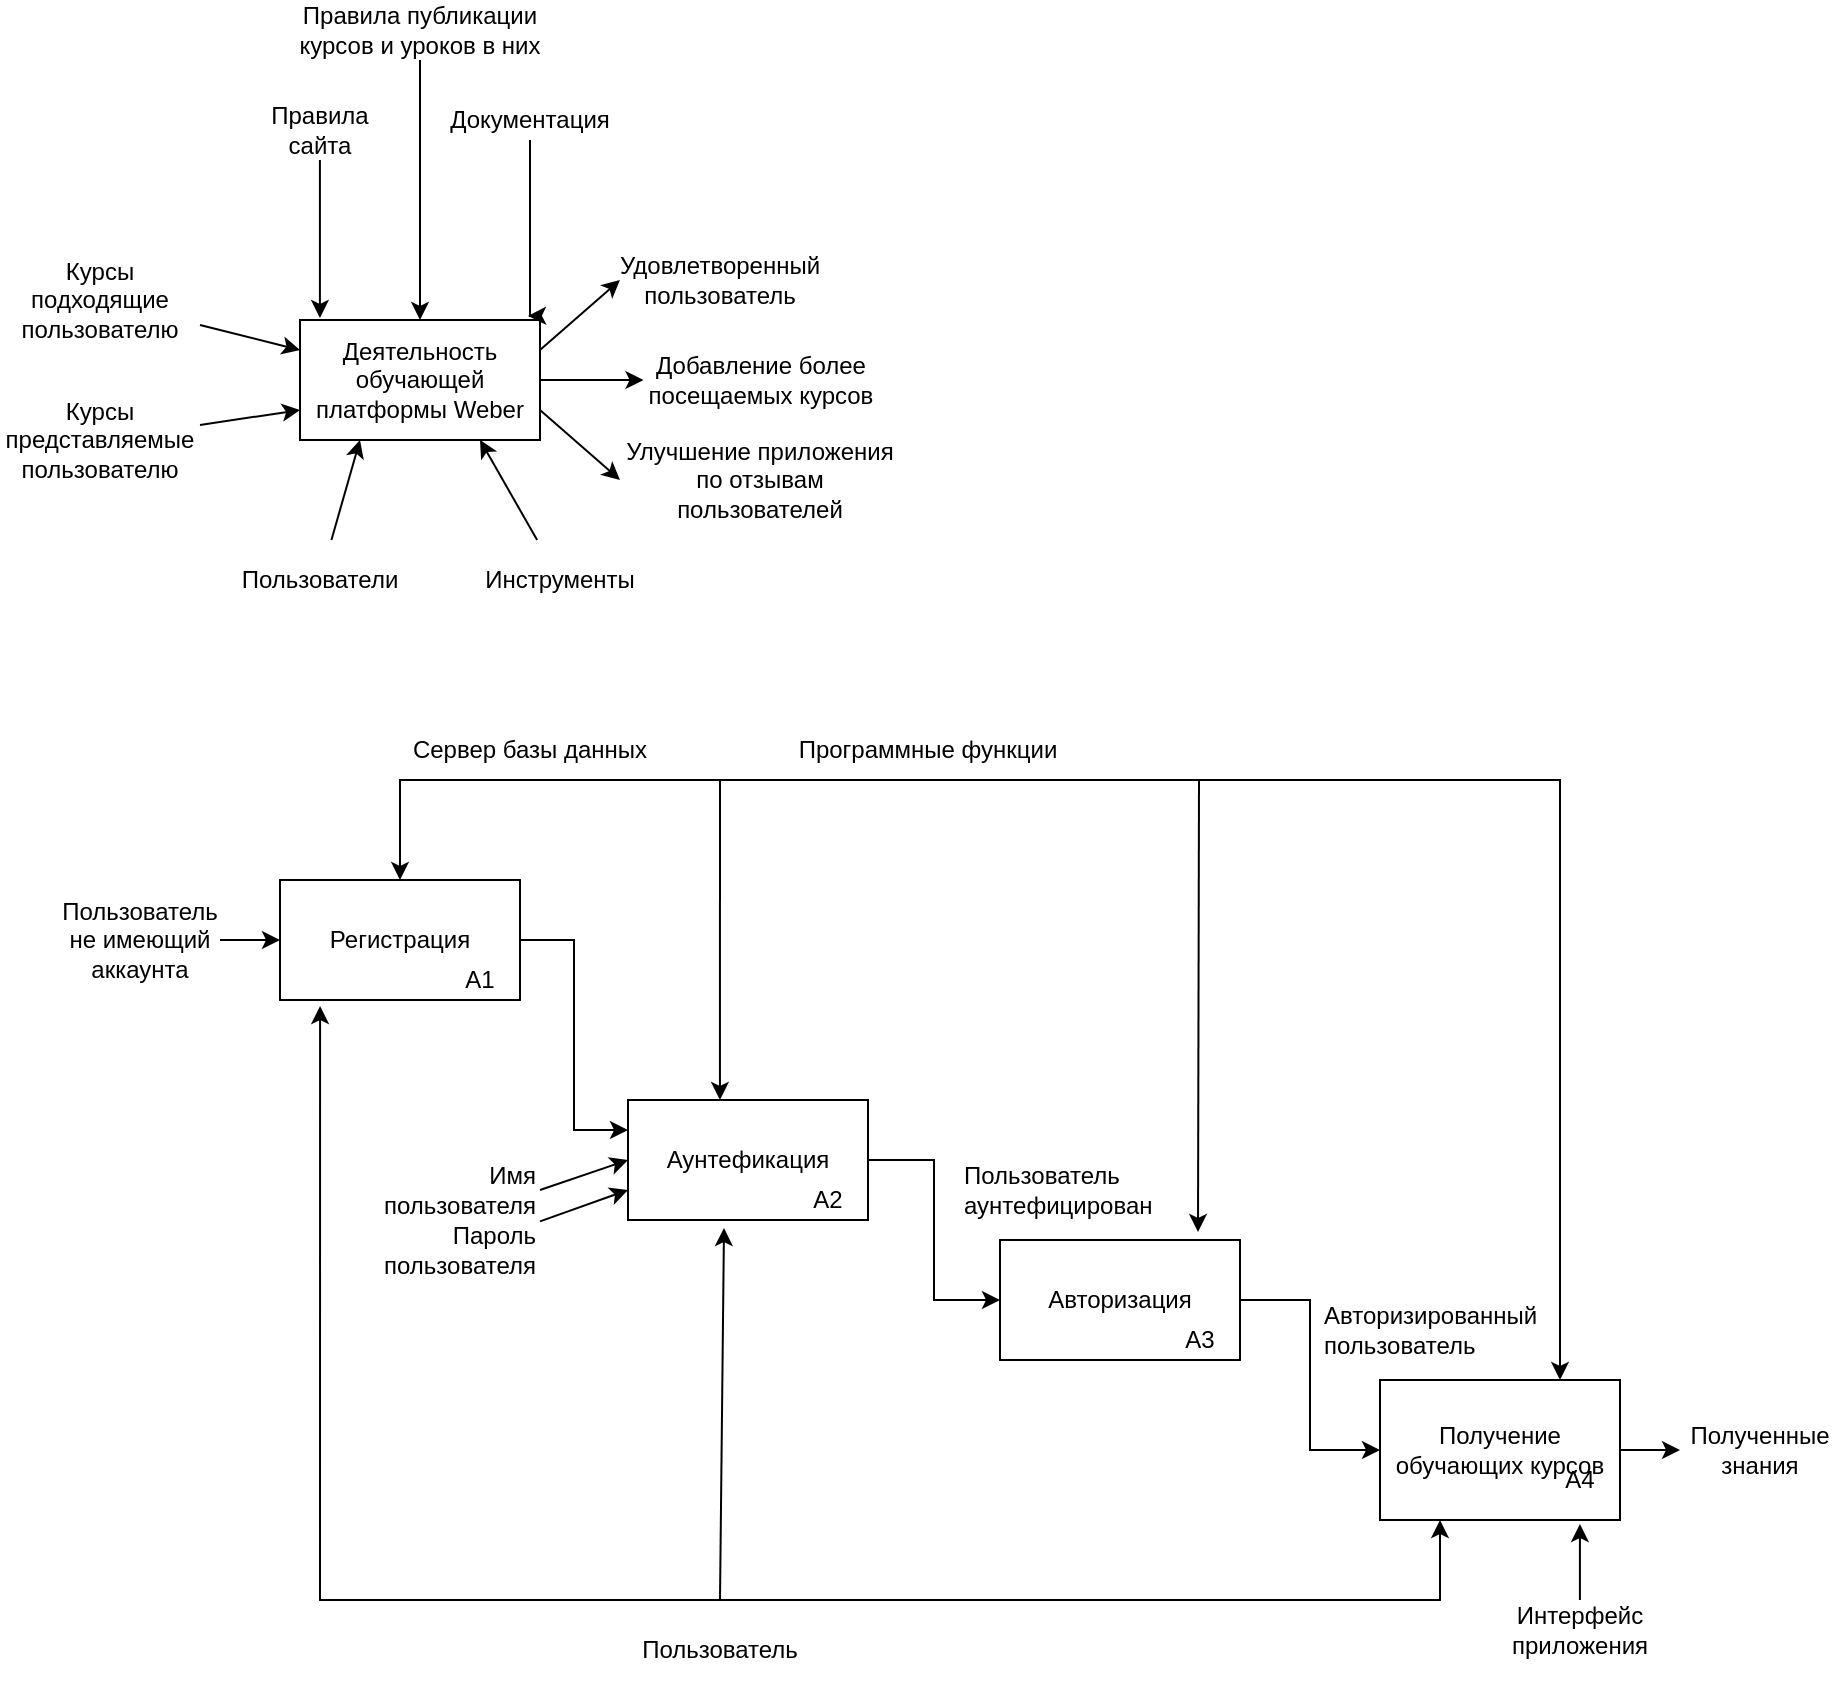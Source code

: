 <mxfile version="24.2.5" type="device">
  <diagram name="Страница — 1" id="1vSTXXLv5Ycrm2SRl3tD">
    <mxGraphModel dx="1434" dy="860" grid="1" gridSize="10" guides="1" tooltips="1" connect="1" arrows="1" fold="1" page="1" pageScale="1" pageWidth="827" pageHeight="1169" math="0" shadow="0">
      <root>
        <mxCell id="0" />
        <mxCell id="1" parent="0" />
        <mxCell id="gHWQ6ebOM0t4SIxlwBpG-21" style="rounded=0;orthogonalLoop=1;jettySize=auto;html=1;exitX=1;exitY=0.25;exitDx=0;exitDy=0;entryX=0;entryY=0.5;entryDx=0;entryDy=0;" edge="1" parent="1" source="gHWQ6ebOM0t4SIxlwBpG-1" target="gHWQ6ebOM0t4SIxlwBpG-14">
          <mxGeometry relative="1" as="geometry" />
        </mxCell>
        <mxCell id="gHWQ6ebOM0t4SIxlwBpG-22" style="rounded=0;orthogonalLoop=1;jettySize=auto;html=1;exitX=1;exitY=0.5;exitDx=0;exitDy=0;entryX=0;entryY=0.5;entryDx=0;entryDy=0;" edge="1" parent="1" source="gHWQ6ebOM0t4SIxlwBpG-1" target="gHWQ6ebOM0t4SIxlwBpG-15">
          <mxGeometry relative="1" as="geometry" />
        </mxCell>
        <mxCell id="gHWQ6ebOM0t4SIxlwBpG-23" style="rounded=0;orthogonalLoop=1;jettySize=auto;html=1;exitX=1;exitY=0.75;exitDx=0;exitDy=0;entryX=0;entryY=0.5;entryDx=0;entryDy=0;" edge="1" parent="1" source="gHWQ6ebOM0t4SIxlwBpG-1" target="gHWQ6ebOM0t4SIxlwBpG-16">
          <mxGeometry relative="1" as="geometry" />
        </mxCell>
        <mxCell id="gHWQ6ebOM0t4SIxlwBpG-1" value="Деятельность обучающей платформы Weber" style="rounded=0;whiteSpace=wrap;html=1;" vertex="1" parent="1">
          <mxGeometry x="190" y="240" width="120" height="60" as="geometry" />
        </mxCell>
        <mxCell id="gHWQ6ebOM0t4SIxlwBpG-2" value="Правила сайта" style="text;html=1;align=center;verticalAlign=middle;whiteSpace=wrap;rounded=0;" vertex="1" parent="1">
          <mxGeometry x="170" y="130" width="60" height="30" as="geometry" />
        </mxCell>
        <mxCell id="gHWQ6ebOM0t4SIxlwBpG-3" style="edgeStyle=orthogonalEdgeStyle;rounded=0;orthogonalLoop=1;jettySize=auto;html=1;entryX=0.083;entryY=-0.017;entryDx=0;entryDy=0;entryPerimeter=0;" edge="1" parent="1" source="gHWQ6ebOM0t4SIxlwBpG-2" target="gHWQ6ebOM0t4SIxlwBpG-1">
          <mxGeometry relative="1" as="geometry" />
        </mxCell>
        <mxCell id="gHWQ6ebOM0t4SIxlwBpG-4" value="Документация" style="text;html=1;align=center;verticalAlign=middle;whiteSpace=wrap;rounded=0;" vertex="1" parent="1">
          <mxGeometry x="260" y="130" width="90" height="20" as="geometry" />
        </mxCell>
        <mxCell id="gHWQ6ebOM0t4SIxlwBpG-5" style="edgeStyle=orthogonalEdgeStyle;rounded=0;orthogonalLoop=1;jettySize=auto;html=1;entryX=0.95;entryY=-0.033;entryDx=0;entryDy=0;entryPerimeter=0;" edge="1" parent="1" source="gHWQ6ebOM0t4SIxlwBpG-4" target="gHWQ6ebOM0t4SIxlwBpG-1">
          <mxGeometry relative="1" as="geometry">
            <Array as="points">
              <mxPoint x="305" y="238" />
            </Array>
          </mxGeometry>
        </mxCell>
        <mxCell id="gHWQ6ebOM0t4SIxlwBpG-9" style="edgeStyle=orthogonalEdgeStyle;rounded=0;orthogonalLoop=1;jettySize=auto;html=1;entryX=0.5;entryY=0;entryDx=0;entryDy=0;" edge="1" parent="1" source="gHWQ6ebOM0t4SIxlwBpG-6" target="gHWQ6ebOM0t4SIxlwBpG-1">
          <mxGeometry relative="1" as="geometry" />
        </mxCell>
        <mxCell id="gHWQ6ebOM0t4SIxlwBpG-6" value="Правила публикации курсов и уроков в них" style="text;html=1;align=center;verticalAlign=middle;whiteSpace=wrap;rounded=0;" vertex="1" parent="1">
          <mxGeometry x="185" y="80" width="130" height="30" as="geometry" />
        </mxCell>
        <mxCell id="gHWQ6ebOM0t4SIxlwBpG-17" style="rounded=0;orthogonalLoop=1;jettySize=auto;html=1;entryX=0;entryY=0.25;entryDx=0;entryDy=0;" edge="1" parent="1" source="gHWQ6ebOM0t4SIxlwBpG-10" target="gHWQ6ebOM0t4SIxlwBpG-1">
          <mxGeometry relative="1" as="geometry" />
        </mxCell>
        <mxCell id="gHWQ6ebOM0t4SIxlwBpG-10" value="Курсы подходящие пользователю" style="text;html=1;align=center;verticalAlign=middle;whiteSpace=wrap;rounded=0;" vertex="1" parent="1">
          <mxGeometry x="40" y="210" width="100" height="40" as="geometry" />
        </mxCell>
        <mxCell id="gHWQ6ebOM0t4SIxlwBpG-18" style="rounded=0;orthogonalLoop=1;jettySize=auto;html=1;entryX=0;entryY=0.75;entryDx=0;entryDy=0;" edge="1" parent="1" source="gHWQ6ebOM0t4SIxlwBpG-11" target="gHWQ6ebOM0t4SIxlwBpG-1">
          <mxGeometry relative="1" as="geometry" />
        </mxCell>
        <mxCell id="gHWQ6ebOM0t4SIxlwBpG-11" value="Курсы представляемые пользователю" style="text;html=1;align=center;verticalAlign=middle;whiteSpace=wrap;rounded=0;" vertex="1" parent="1">
          <mxGeometry x="40" y="280" width="100" height="40" as="geometry" />
        </mxCell>
        <mxCell id="gHWQ6ebOM0t4SIxlwBpG-19" style="rounded=0;orthogonalLoop=1;jettySize=auto;html=1;entryX=0.25;entryY=1;entryDx=0;entryDy=0;" edge="1" parent="1" source="gHWQ6ebOM0t4SIxlwBpG-12" target="gHWQ6ebOM0t4SIxlwBpG-1">
          <mxGeometry relative="1" as="geometry" />
        </mxCell>
        <mxCell id="gHWQ6ebOM0t4SIxlwBpG-12" value="Пользователи&lt;span style=&quot;color: rgba(0, 0, 0, 0); font-family: monospace; font-size: 0px; text-align: start; text-wrap: nowrap;&quot;&gt;%3CmxGraphModel%3E%3Croot%3E%3CmxCell%20id%3D%220%22%2F%3E%3CmxCell%20id%3D%221%22%20parent%3D%220%22%2F%3E%3CmxCell%20id%3D%222%22%20value%3D%22%D0%9A%D1%83%D1%80%D1%81%D1%8B%20%D0%BF%D0%BE%D0%B4%D1%85%D0%BE%D0%B4%D1%8F%D1%89%D0%B8%D0%B5%20%D0%BF%D0%BE%D0%BB%D1%8C%D0%B7%D0%BE%D0%B2%D0%B0%D1%82%D0%B5%D0%BB%D1%8E%22%20style%3D%22text%3Bhtml%3D1%3Balign%3Dcenter%3BverticalAlign%3Dmiddle%3BwhiteSpace%3Dwrap%3Brounded%3D0%3B%22%20vertex%3D%221%22%20parent%3D%221%22%3E%3CmxGeometry%20x%3D%2240%22%20y%3D%22220%22%20width%3D%22100%22%20height%3D%2240%22%20as%3D%22geometry%22%2F%3E%3C%2FmxCell%3E%3C%2Froot%3E%3C%2FmxGraphModel%3E&lt;/span&gt;" style="text;html=1;align=center;verticalAlign=middle;whiteSpace=wrap;rounded=0;" vertex="1" parent="1">
          <mxGeometry x="150" y="350" width="100" height="40" as="geometry" />
        </mxCell>
        <mxCell id="gHWQ6ebOM0t4SIxlwBpG-20" style="rounded=0;orthogonalLoop=1;jettySize=auto;html=1;entryX=0.75;entryY=1;entryDx=0;entryDy=0;" edge="1" parent="1" source="gHWQ6ebOM0t4SIxlwBpG-13" target="gHWQ6ebOM0t4SIxlwBpG-1">
          <mxGeometry relative="1" as="geometry" />
        </mxCell>
        <mxCell id="gHWQ6ebOM0t4SIxlwBpG-13" value="Инструменты" style="text;html=1;align=center;verticalAlign=middle;whiteSpace=wrap;rounded=0;" vertex="1" parent="1">
          <mxGeometry x="270" y="350" width="100" height="40" as="geometry" />
        </mxCell>
        <mxCell id="gHWQ6ebOM0t4SIxlwBpG-14" value="Удовлетворенный пользователь" style="text;html=1;align=center;verticalAlign=middle;whiteSpace=wrap;rounded=0;" vertex="1" parent="1">
          <mxGeometry x="350" y="200" width="100" height="40" as="geometry" />
        </mxCell>
        <mxCell id="gHWQ6ebOM0t4SIxlwBpG-15" value="Добавление более посещаемых курсов" style="text;html=1;align=center;verticalAlign=middle;whiteSpace=wrap;rounded=0;" vertex="1" parent="1">
          <mxGeometry x="361.75" y="250" width="116.5" height="40" as="geometry" />
        </mxCell>
        <mxCell id="gHWQ6ebOM0t4SIxlwBpG-16" value="Улучшение приложения по отзывам пользователей" style="text;html=1;align=center;verticalAlign=middle;whiteSpace=wrap;rounded=0;" vertex="1" parent="1">
          <mxGeometry x="350" y="300" width="140" height="40" as="geometry" />
        </mxCell>
        <mxCell id="gHWQ6ebOM0t4SIxlwBpG-37" style="edgeStyle=orthogonalEdgeStyle;rounded=0;orthogonalLoop=1;jettySize=auto;html=1;entryX=0;entryY=0.25;entryDx=0;entryDy=0;" edge="1" parent="1" source="gHWQ6ebOM0t4SIxlwBpG-24" target="gHWQ6ebOM0t4SIxlwBpG-25">
          <mxGeometry relative="1" as="geometry" />
        </mxCell>
        <mxCell id="gHWQ6ebOM0t4SIxlwBpG-24" value="Регистрация" style="rounded=0;whiteSpace=wrap;html=1;" vertex="1" parent="1">
          <mxGeometry x="180" y="520" width="120" height="60" as="geometry" />
        </mxCell>
        <mxCell id="gHWQ6ebOM0t4SIxlwBpG-38" style="edgeStyle=orthogonalEdgeStyle;rounded=0;orthogonalLoop=1;jettySize=auto;html=1;exitX=1;exitY=0.5;exitDx=0;exitDy=0;entryX=0;entryY=0.5;entryDx=0;entryDy=0;" edge="1" parent="1" source="gHWQ6ebOM0t4SIxlwBpG-25" target="gHWQ6ebOM0t4SIxlwBpG-26">
          <mxGeometry relative="1" as="geometry" />
        </mxCell>
        <mxCell id="gHWQ6ebOM0t4SIxlwBpG-25" value="Аунтефикация" style="rounded=0;whiteSpace=wrap;html=1;" vertex="1" parent="1">
          <mxGeometry x="354" y="630" width="120" height="60" as="geometry" />
        </mxCell>
        <mxCell id="gHWQ6ebOM0t4SIxlwBpG-39" style="edgeStyle=orthogonalEdgeStyle;rounded=0;orthogonalLoop=1;jettySize=auto;html=1;exitX=1;exitY=0.5;exitDx=0;exitDy=0;entryX=0;entryY=0.5;entryDx=0;entryDy=0;" edge="1" parent="1" source="gHWQ6ebOM0t4SIxlwBpG-26" target="gHWQ6ebOM0t4SIxlwBpG-27">
          <mxGeometry relative="1" as="geometry" />
        </mxCell>
        <mxCell id="gHWQ6ebOM0t4SIxlwBpG-26" value="Авторизация" style="rounded=0;whiteSpace=wrap;html=1;" vertex="1" parent="1">
          <mxGeometry x="540" y="700" width="120" height="60" as="geometry" />
        </mxCell>
        <mxCell id="gHWQ6ebOM0t4SIxlwBpG-48" style="edgeStyle=orthogonalEdgeStyle;rounded=0;orthogonalLoop=1;jettySize=auto;html=1;exitX=1;exitY=0.5;exitDx=0;exitDy=0;entryX=0;entryY=0.5;entryDx=0;entryDy=0;" edge="1" parent="1" source="gHWQ6ebOM0t4SIxlwBpG-27" target="gHWQ6ebOM0t4SIxlwBpG-46">
          <mxGeometry relative="1" as="geometry" />
        </mxCell>
        <mxCell id="gHWQ6ebOM0t4SIxlwBpG-27" value="Получение обучающих курсов" style="rounded=0;whiteSpace=wrap;html=1;" vertex="1" parent="1">
          <mxGeometry x="730" y="770" width="120" height="70" as="geometry" />
        </mxCell>
        <mxCell id="gHWQ6ebOM0t4SIxlwBpG-35" style="rounded=0;orthogonalLoop=1;jettySize=auto;html=1;exitX=1;exitY=0.5;exitDx=0;exitDy=0;entryX=0;entryY=0.5;entryDx=0;entryDy=0;" edge="1" parent="1" source="gHWQ6ebOM0t4SIxlwBpG-28" target="gHWQ6ebOM0t4SIxlwBpG-25">
          <mxGeometry relative="1" as="geometry" />
        </mxCell>
        <mxCell id="gHWQ6ebOM0t4SIxlwBpG-28" value="Имя пользователя" style="text;html=1;align=right;verticalAlign=middle;whiteSpace=wrap;rounded=0;" vertex="1" parent="1">
          <mxGeometry x="230" y="660" width="80" height="30" as="geometry" />
        </mxCell>
        <mxCell id="gHWQ6ebOM0t4SIxlwBpG-31" style="rounded=0;orthogonalLoop=1;jettySize=auto;html=1;entryX=0;entryY=0.75;entryDx=0;entryDy=0;" edge="1" parent="1" source="gHWQ6ebOM0t4SIxlwBpG-29" target="gHWQ6ebOM0t4SIxlwBpG-25">
          <mxGeometry relative="1" as="geometry" />
        </mxCell>
        <mxCell id="gHWQ6ebOM0t4SIxlwBpG-29" value="Пароль пользователя" style="text;html=1;align=right;verticalAlign=middle;whiteSpace=wrap;rounded=0;" vertex="1" parent="1">
          <mxGeometry x="230" y="690" width="80" height="30" as="geometry" />
        </mxCell>
        <mxCell id="gHWQ6ebOM0t4SIxlwBpG-33" style="edgeStyle=orthogonalEdgeStyle;rounded=0;orthogonalLoop=1;jettySize=auto;html=1;entryX=0;entryY=0.5;entryDx=0;entryDy=0;" edge="1" parent="1" source="gHWQ6ebOM0t4SIxlwBpG-32" target="gHWQ6ebOM0t4SIxlwBpG-24">
          <mxGeometry relative="1" as="geometry" />
        </mxCell>
        <mxCell id="gHWQ6ebOM0t4SIxlwBpG-32" value="Пользователь не имеющий аккаунта" style="text;html=1;align=center;verticalAlign=middle;whiteSpace=wrap;rounded=0;" vertex="1" parent="1">
          <mxGeometry x="70" y="535" width="80" height="30" as="geometry" />
        </mxCell>
        <mxCell id="gHWQ6ebOM0t4SIxlwBpG-40" value="А1" style="text;html=1;align=center;verticalAlign=middle;whiteSpace=wrap;rounded=0;" vertex="1" parent="1">
          <mxGeometry x="260" y="560" width="40" height="20" as="geometry" />
        </mxCell>
        <mxCell id="gHWQ6ebOM0t4SIxlwBpG-41" value="А2" style="text;html=1;align=center;verticalAlign=middle;whiteSpace=wrap;rounded=0;" vertex="1" parent="1">
          <mxGeometry x="434" y="670" width="40" height="20" as="geometry" />
        </mxCell>
        <mxCell id="gHWQ6ebOM0t4SIxlwBpG-42" value="А3" style="text;html=1;align=center;verticalAlign=middle;whiteSpace=wrap;rounded=0;" vertex="1" parent="1">
          <mxGeometry x="620" y="740" width="40" height="20" as="geometry" />
        </mxCell>
        <mxCell id="gHWQ6ebOM0t4SIxlwBpG-43" value="А4" style="text;html=1;align=center;verticalAlign=middle;whiteSpace=wrap;rounded=0;" vertex="1" parent="1">
          <mxGeometry x="810" y="810" width="40" height="20" as="geometry" />
        </mxCell>
        <mxCell id="gHWQ6ebOM0t4SIxlwBpG-44" value="Пользователь аунтефицирован" style="text;html=1;align=left;verticalAlign=middle;whiteSpace=wrap;rounded=0;" vertex="1" parent="1">
          <mxGeometry x="520" y="660" width="100" height="30" as="geometry" />
        </mxCell>
        <mxCell id="gHWQ6ebOM0t4SIxlwBpG-45" value="Авторизированный пользователь" style="text;html=1;align=left;verticalAlign=middle;whiteSpace=wrap;rounded=0;" vertex="1" parent="1">
          <mxGeometry x="700" y="730" width="100" height="30" as="geometry" />
        </mxCell>
        <mxCell id="gHWQ6ebOM0t4SIxlwBpG-46" value="Полученные знания" style="text;html=1;align=center;verticalAlign=middle;whiteSpace=wrap;rounded=0;" vertex="1" parent="1">
          <mxGeometry x="880" y="790" width="80" height="30" as="geometry" />
        </mxCell>
        <mxCell id="gHWQ6ebOM0t4SIxlwBpG-49" value="Интерфейс приложения" style="text;html=1;align=center;verticalAlign=middle;whiteSpace=wrap;rounded=0;" vertex="1" parent="1">
          <mxGeometry x="790" y="880" width="80" height="30" as="geometry" />
        </mxCell>
        <mxCell id="gHWQ6ebOM0t4SIxlwBpG-52" style="edgeStyle=orthogonalEdgeStyle;rounded=0;orthogonalLoop=1;jettySize=auto;html=1;entryX=0.833;entryY=1.029;entryDx=0;entryDy=0;entryPerimeter=0;" edge="1" parent="1" source="gHWQ6ebOM0t4SIxlwBpG-49" target="gHWQ6ebOM0t4SIxlwBpG-27">
          <mxGeometry relative="1" as="geometry" />
        </mxCell>
        <mxCell id="gHWQ6ebOM0t4SIxlwBpG-54" value="" style="endArrow=classic;startArrow=classic;html=1;rounded=0;entryX=0.167;entryY=1.05;entryDx=0;entryDy=0;entryPerimeter=0;exitX=0.25;exitY=1;exitDx=0;exitDy=0;" edge="1" parent="1" source="gHWQ6ebOM0t4SIxlwBpG-27" target="gHWQ6ebOM0t4SIxlwBpG-24">
          <mxGeometry width="50" height="50" relative="1" as="geometry">
            <mxPoint x="240" y="690" as="sourcePoint" />
            <mxPoint x="290" y="640" as="targetPoint" />
            <Array as="points">
              <mxPoint x="760" y="880" />
              <mxPoint x="200" y="880" />
            </Array>
          </mxGeometry>
        </mxCell>
        <mxCell id="gHWQ6ebOM0t4SIxlwBpG-57" value="" style="endArrow=classic;startArrow=classic;html=1;rounded=0;entryX=0.75;entryY=0;entryDx=0;entryDy=0;" edge="1" parent="1" target="gHWQ6ebOM0t4SIxlwBpG-27">
          <mxGeometry width="50" height="50" relative="1" as="geometry">
            <mxPoint x="240" y="520" as="sourcePoint" />
            <mxPoint x="810" y="710" as="targetPoint" />
            <Array as="points">
              <mxPoint x="240" y="470" />
              <mxPoint x="820" y="470" />
            </Array>
          </mxGeometry>
        </mxCell>
        <mxCell id="gHWQ6ebOM0t4SIxlwBpG-58" value="Сервер базы данных" style="text;html=1;align=center;verticalAlign=middle;whiteSpace=wrap;rounded=0;" vertex="1" parent="1">
          <mxGeometry x="240" y="440" width="130" height="30" as="geometry" />
        </mxCell>
        <mxCell id="gHWQ6ebOM0t4SIxlwBpG-59" value="" style="endArrow=classic;html=1;rounded=0;entryX=0.383;entryY=0;entryDx=0;entryDy=0;entryPerimeter=0;" edge="1" parent="1" target="gHWQ6ebOM0t4SIxlwBpG-25">
          <mxGeometry width="50" height="50" relative="1" as="geometry">
            <mxPoint x="400" y="470" as="sourcePoint" />
            <mxPoint x="470" y="540" as="targetPoint" />
          </mxGeometry>
        </mxCell>
        <mxCell id="gHWQ6ebOM0t4SIxlwBpG-60" value="Программные функции" style="text;html=1;align=center;verticalAlign=middle;whiteSpace=wrap;rounded=0;" vertex="1" parent="1">
          <mxGeometry x="434" y="440" width="140" height="30" as="geometry" />
        </mxCell>
        <mxCell id="gHWQ6ebOM0t4SIxlwBpG-61" value="" style="endArrow=classic;html=1;rounded=0;entryX=0.825;entryY=-0.067;entryDx=0;entryDy=0;entryPerimeter=0;" edge="1" parent="1" target="gHWQ6ebOM0t4SIxlwBpG-26">
          <mxGeometry width="50" height="50" relative="1" as="geometry">
            <mxPoint x="639.5" y="470" as="sourcePoint" />
            <mxPoint x="639.5" y="630" as="targetPoint" />
          </mxGeometry>
        </mxCell>
        <mxCell id="gHWQ6ebOM0t4SIxlwBpG-62" value="" style="endArrow=classic;html=1;rounded=0;entryX=0.4;entryY=1.067;entryDx=0;entryDy=0;entryPerimeter=0;" edge="1" parent="1" target="gHWQ6ebOM0t4SIxlwBpG-25">
          <mxGeometry width="50" height="50" relative="1" as="geometry">
            <mxPoint x="400" y="880" as="sourcePoint" />
            <mxPoint x="460" y="790" as="targetPoint" />
          </mxGeometry>
        </mxCell>
        <mxCell id="gHWQ6ebOM0t4SIxlwBpG-63" value="Пользователь" style="text;html=1;align=center;verticalAlign=middle;whiteSpace=wrap;rounded=0;" vertex="1" parent="1">
          <mxGeometry x="349.13" y="890" width="101.75" height="30" as="geometry" />
        </mxCell>
      </root>
    </mxGraphModel>
  </diagram>
</mxfile>
